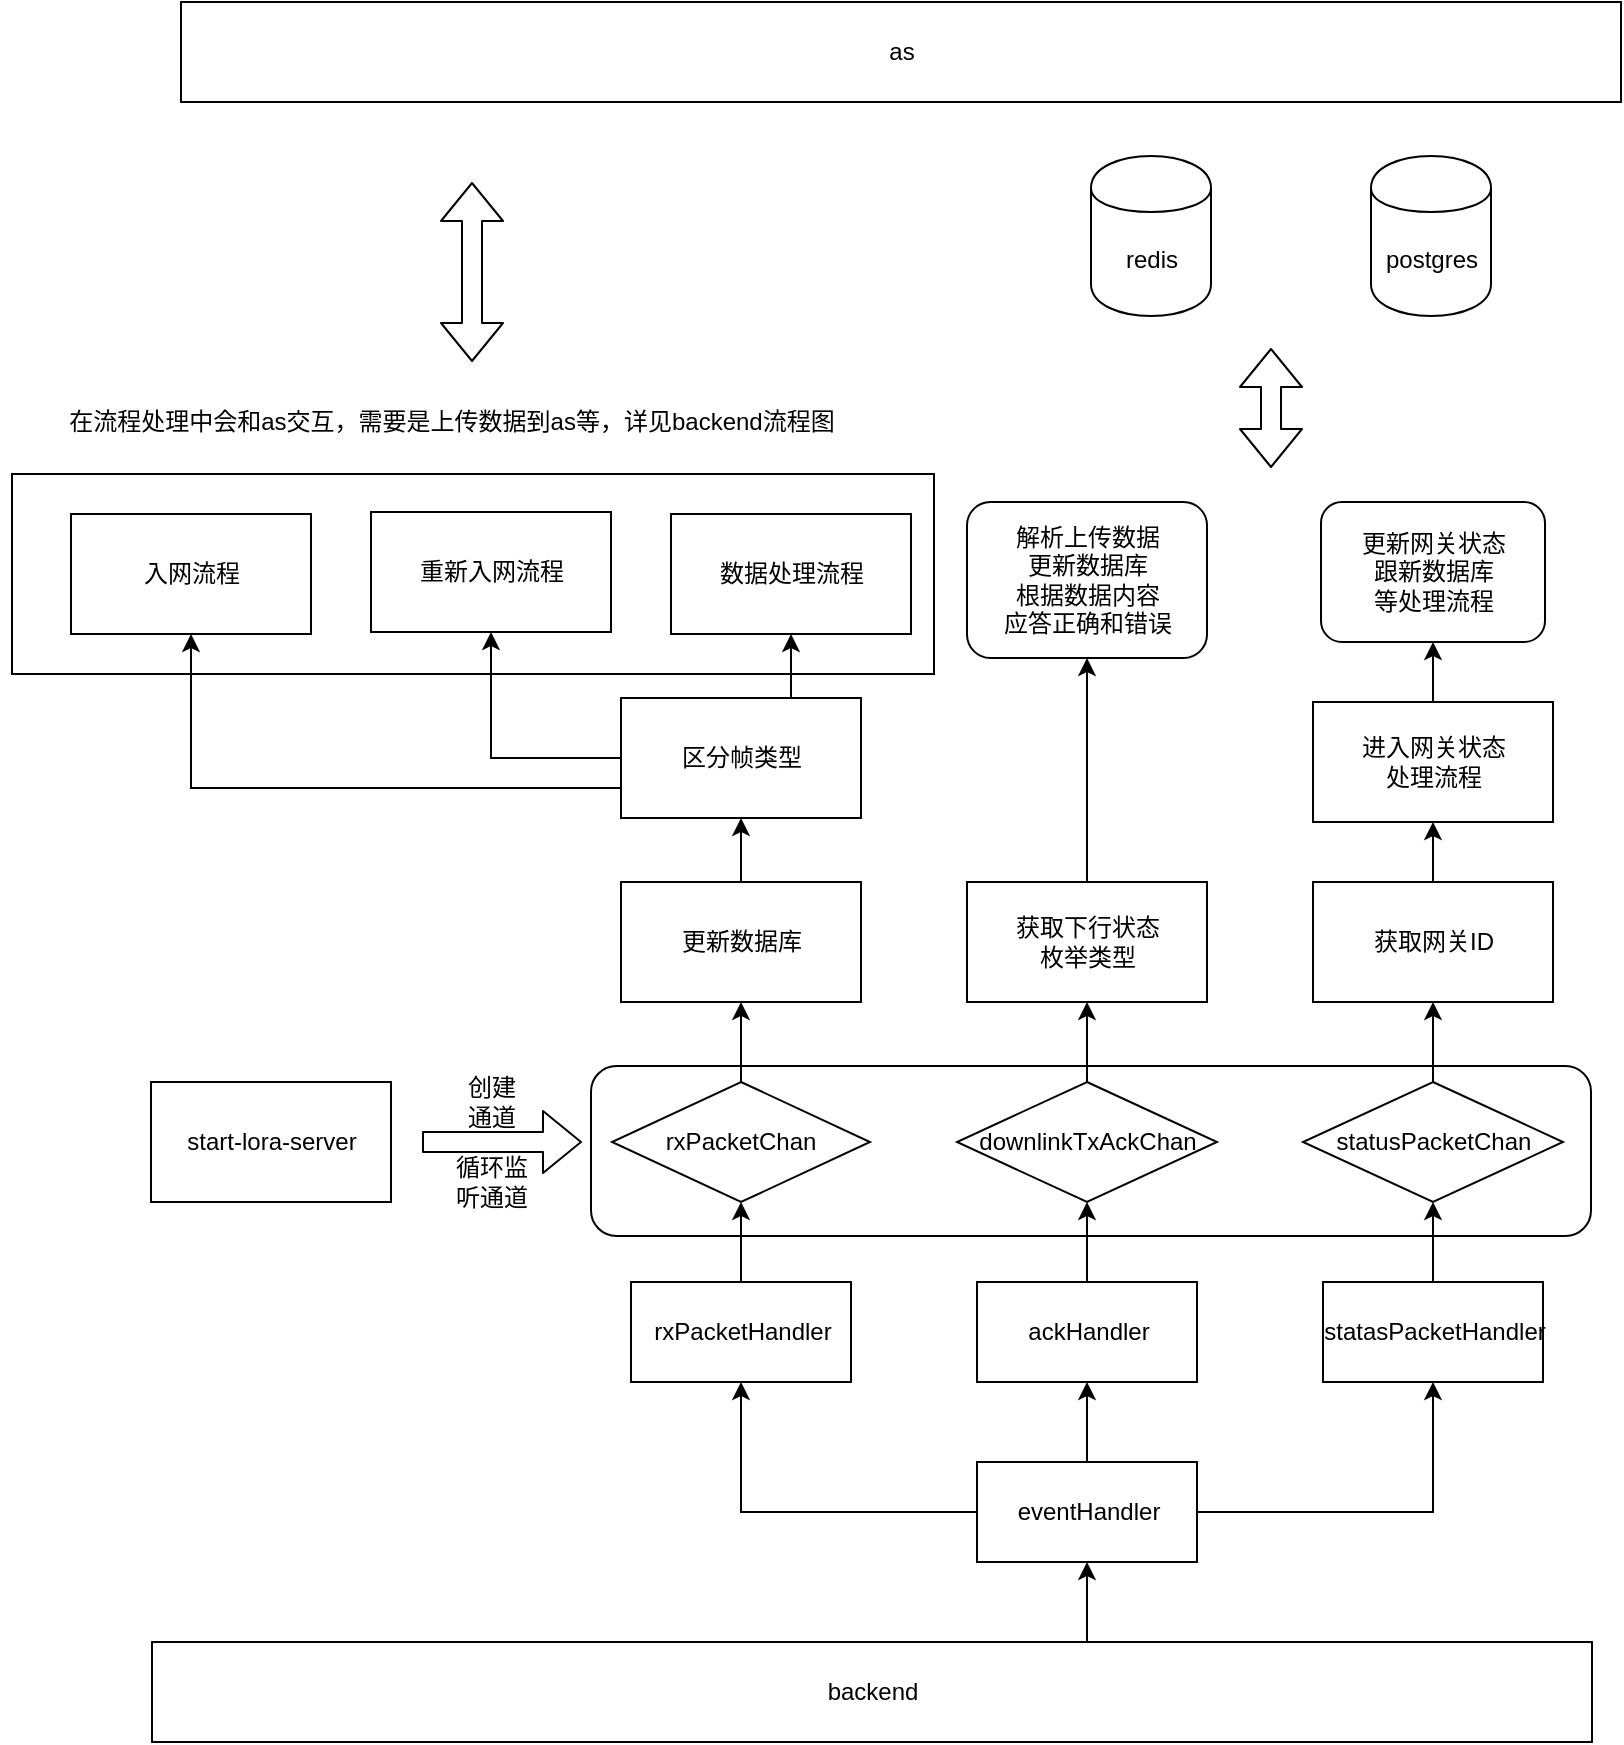 <mxfile version="12.2.4" pages="1"><diagram id="NWJJYk2jfreVnnPZ_aZE" name="Page-1"><mxGraphModel dx="1765" dy="592" grid="1" gridSize="10" guides="1" tooltips="1" connect="1" arrows="1" fold="1" page="1" pageScale="1" pageWidth="827" pageHeight="1169" math="0" shadow="0"><root><mxCell id="0"/><mxCell id="1" parent="0"/><mxCell id="62" value="" style="rounded=0;whiteSpace=wrap;html=1;" parent="1" vertex="1"><mxGeometry x="-810" y="336" width="461" height="100" as="geometry"/></mxCell><mxCell id="28" value="" style="rounded=1;whiteSpace=wrap;html=1;" parent="1" vertex="1"><mxGeometry x="-520.5" y="632" width="500" height="85" as="geometry"/></mxCell><mxCell id="67" style="edgeStyle=orthogonalEdgeStyle;rounded=0;orthogonalLoop=1;jettySize=auto;html=1;exitX=0.5;exitY=0;exitDx=0;exitDy=0;entryX=0.5;entryY=1;entryDx=0;entryDy=0;" parent="1" source="5" target="9" edge="1"><mxGeometry relative="1" as="geometry"><Array as="points"><mxPoint x="-273" y="920"/></Array></mxGeometry></mxCell><mxCell id="5" value="backend" style="html=1;" parent="1" vertex="1"><mxGeometry x="-740" y="920" width="720" height="50" as="geometry"/></mxCell><mxCell id="25" style="edgeStyle=orthogonalEdgeStyle;rounded=0;orthogonalLoop=1;jettySize=auto;html=1;exitX=0.5;exitY=0;exitDx=0;exitDy=0;entryX=0.5;entryY=1;entryDx=0;entryDy=0;" parent="1" source="8" target="18" edge="1"><mxGeometry relative="1" as="geometry"/></mxCell><mxCell id="8" value="rxPacketHandler" style="html=1;" parent="1" vertex="1"><mxGeometry x="-500.5" y="740" width="110" height="50" as="geometry"/></mxCell><mxCell id="13" style="edgeStyle=orthogonalEdgeStyle;rounded=0;orthogonalLoop=1;jettySize=auto;html=1;exitX=0;exitY=0.5;exitDx=0;exitDy=0;entryX=0.5;entryY=1;entryDx=0;entryDy=0;" parent="1" source="9" target="8" edge="1"><mxGeometry relative="1" as="geometry"/></mxCell><mxCell id="14" style="edgeStyle=orthogonalEdgeStyle;rounded=0;orthogonalLoop=1;jettySize=auto;html=1;exitX=1;exitY=0.5;exitDx=0;exitDy=0;entryX=0.5;entryY=1;entryDx=0;entryDy=0;" parent="1" source="9" target="11" edge="1"><mxGeometry relative="1" as="geometry"/></mxCell><mxCell id="15" style="edgeStyle=orthogonalEdgeStyle;rounded=0;orthogonalLoop=1;jettySize=auto;html=1;exitX=0.5;exitY=0;exitDx=0;exitDy=0;entryX=0.5;entryY=1;entryDx=0;entryDy=0;" parent="1" source="9" target="10" edge="1"><mxGeometry relative="1" as="geometry"/></mxCell><mxCell id="9" value="eventHandler" style="html=1;" parent="1" vertex="1"><mxGeometry x="-327.5" y="830" width="110" height="50" as="geometry"/></mxCell><mxCell id="26" style="edgeStyle=orthogonalEdgeStyle;rounded=0;orthogonalLoop=1;jettySize=auto;html=1;exitX=0.5;exitY=0;exitDx=0;exitDy=0;entryX=0.5;entryY=1;entryDx=0;entryDy=0;" parent="1" source="10" target="20" edge="1"><mxGeometry relative="1" as="geometry"/></mxCell><mxCell id="10" value="ackHandler" style="html=1;" parent="1" vertex="1"><mxGeometry x="-327.5" y="740" width="110" height="50" as="geometry"/></mxCell><mxCell id="27" style="edgeStyle=orthogonalEdgeStyle;rounded=0;orthogonalLoop=1;jettySize=auto;html=1;exitX=0.5;exitY=0;exitDx=0;exitDy=0;entryX=0.5;entryY=1;entryDx=0;entryDy=0;" parent="1" source="11" target="19" edge="1"><mxGeometry relative="1" as="geometry"/></mxCell><mxCell id="11" value="statasPacketHandler" style="html=1;" parent="1" vertex="1"><mxGeometry x="-154.5" y="740" width="110" height="50" as="geometry"/></mxCell><mxCell id="52" style="edgeStyle=orthogonalEdgeStyle;rounded=0;orthogonalLoop=1;jettySize=auto;html=1;exitX=0.5;exitY=0;exitDx=0;exitDy=0;entryX=0.5;entryY=1;entryDx=0;entryDy=0;" parent="1" source="18" target="51" edge="1"><mxGeometry relative="1" as="geometry"/></mxCell><mxCell id="18" value="&lt;span style=&quot;white-space: normal&quot;&gt;rxPacketChan&lt;/span&gt;" style="rhombus;whiteSpace=wrap;html=1;" parent="1" vertex="1"><mxGeometry x="-510" y="640" width="129" height="60" as="geometry"/></mxCell><mxCell id="34" style="edgeStyle=orthogonalEdgeStyle;rounded=0;orthogonalLoop=1;jettySize=auto;html=1;exitX=0.5;exitY=0;exitDx=0;exitDy=0;entryX=0.5;entryY=1;entryDx=0;entryDy=0;" parent="1" source="19" target="32" edge="1"><mxGeometry relative="1" as="geometry"/></mxCell><mxCell id="19" value="statusPacketChan" style="rhombus;whiteSpace=wrap;html=1;" parent="1" vertex="1"><mxGeometry x="-164.5" y="640" width="130" height="60" as="geometry"/></mxCell><mxCell id="42" style="edgeStyle=orthogonalEdgeStyle;rounded=0;orthogonalLoop=1;jettySize=auto;html=1;exitX=0.5;exitY=0;exitDx=0;exitDy=0;entryX=0.5;entryY=1;entryDx=0;entryDy=0;" parent="1" source="20" target="39" edge="1"><mxGeometry relative="1" as="geometry"/></mxCell><mxCell id="20" value="downlinkTxAckChan" style="rhombus;whiteSpace=wrap;html=1;" parent="1" vertex="1"><mxGeometry x="-337.5" y="640" width="130" height="60" as="geometry"/></mxCell><mxCell id="23" value="start-lora-server" style="rounded=0;whiteSpace=wrap;html=1;" parent="1" vertex="1"><mxGeometry x="-740.5" y="640" width="120" height="60" as="geometry"/></mxCell><mxCell id="24" value="" style="shape=flexArrow;endArrow=classic;html=1;" parent="1" edge="1"><mxGeometry width="50" height="50" relative="1" as="geometry"><mxPoint x="-605" y="670" as="sourcePoint"/><mxPoint x="-525" y="670" as="targetPoint"/></mxGeometry></mxCell><mxCell id="29" value="循环监听通道" style="text;html=1;strokeColor=none;fillColor=none;align=center;verticalAlign=middle;whiteSpace=wrap;rounded=0;" parent="1" vertex="1"><mxGeometry x="-590.5" y="680" width="40" height="20" as="geometry"/></mxCell><mxCell id="30" value="创建&lt;br&gt;通道" style="text;html=1;strokeColor=none;fillColor=none;align=center;verticalAlign=middle;whiteSpace=wrap;rounded=0;" parent="1" vertex="1"><mxGeometry x="-590.5" y="640" width="40" height="20" as="geometry"/></mxCell><mxCell id="35" style="edgeStyle=orthogonalEdgeStyle;rounded=0;orthogonalLoop=1;jettySize=auto;html=1;exitX=0.5;exitY=0;exitDx=0;exitDy=0;entryX=0.5;entryY=1;entryDx=0;entryDy=0;" parent="1" source="32" target="33" edge="1"><mxGeometry relative="1" as="geometry"/></mxCell><mxCell id="32" value="获取网关ID" style="rounded=0;whiteSpace=wrap;html=1;" parent="1" vertex="1"><mxGeometry x="-159.5" y="540" width="120" height="60" as="geometry"/></mxCell><mxCell id="38" style="edgeStyle=orthogonalEdgeStyle;rounded=0;orthogonalLoop=1;jettySize=auto;html=1;exitX=0.5;exitY=0;exitDx=0;exitDy=0;entryX=0.5;entryY=1;entryDx=0;entryDy=0;" parent="1" source="33" target="37" edge="1"><mxGeometry relative="1" as="geometry"/></mxCell><mxCell id="33" value="进入网关状态&lt;br&gt;处理流程" style="rounded=0;whiteSpace=wrap;html=1;" parent="1" vertex="1"><mxGeometry x="-159.5" y="450" width="120" height="60" as="geometry"/></mxCell><mxCell id="37" value="更新网关状态&lt;br&gt;跟新数据库&lt;br&gt;等处理流程" style="rounded=1;whiteSpace=wrap;html=1;" parent="1" vertex="1"><mxGeometry x="-155.5" y="350" width="112" height="70" as="geometry"/></mxCell><mxCell id="46" style="edgeStyle=orthogonalEdgeStyle;rounded=0;orthogonalLoop=1;jettySize=auto;html=1;exitX=0.5;exitY=0;exitDx=0;exitDy=0;entryX=0.5;entryY=1;entryDx=0;entryDy=0;" parent="1" source="39" target="45" edge="1"><mxGeometry relative="1" as="geometry"/></mxCell><mxCell id="39" value="获取下行状态&lt;br&gt;枚举类型" style="rounded=0;whiteSpace=wrap;html=1;" parent="1" vertex="1"><mxGeometry x="-332.5" y="540" width="120" height="60" as="geometry"/></mxCell><mxCell id="45" value="解析上传数据&lt;br&gt;更新数据库&lt;br&gt;根据数据内容&lt;br&gt;应答正确和错误&lt;br&gt;" style="rounded=1;whiteSpace=wrap;html=1;" parent="1" vertex="1"><mxGeometry x="-332.5" y="350" width="120" height="78" as="geometry"/></mxCell><mxCell id="48" value="redis" style="shape=cylinder;whiteSpace=wrap;html=1;boundedLbl=1;backgroundOutline=1;" parent="1" vertex="1"><mxGeometry x="-270.5" y="177" width="60" height="80" as="geometry"/></mxCell><mxCell id="49" value="postgres" style="shape=cylinder;whiteSpace=wrap;html=1;boundedLbl=1;backgroundOutline=1;" parent="1" vertex="1"><mxGeometry x="-130.5" y="177" width="60" height="80" as="geometry"/></mxCell><mxCell id="50" value="" style="shape=flexArrow;endArrow=classic;startArrow=classic;html=1;" parent="1" edge="1"><mxGeometry width="50" height="50" relative="1" as="geometry"><mxPoint x="-180.5" y="333" as="sourcePoint"/><mxPoint x="-180.5" y="273" as="targetPoint"/></mxGeometry></mxCell><mxCell id="54" style="edgeStyle=orthogonalEdgeStyle;rounded=0;orthogonalLoop=1;jettySize=auto;html=1;exitX=0.5;exitY=0;exitDx=0;exitDy=0;entryX=0.5;entryY=1;entryDx=0;entryDy=0;" parent="1" source="51" target="53" edge="1"><mxGeometry relative="1" as="geometry"/></mxCell><mxCell id="51" value="更新数据库" style="rounded=0;whiteSpace=wrap;html=1;" parent="1" vertex="1"><mxGeometry x="-505.5" y="540" width="120" height="60" as="geometry"/></mxCell><mxCell id="58" style="edgeStyle=orthogonalEdgeStyle;rounded=0;orthogonalLoop=1;jettySize=auto;html=1;exitX=0.75;exitY=0;exitDx=0;exitDy=0;entryX=0.5;entryY=1;entryDx=0;entryDy=0;" parent="1" source="53" target="55" edge="1"><mxGeometry relative="1" as="geometry"/></mxCell><mxCell id="60" value="" style="edgeStyle=orthogonalEdgeStyle;rounded=0;orthogonalLoop=1;jettySize=auto;html=1;" parent="1" source="53" target="56" edge="1"><mxGeometry relative="1" as="geometry"><mxPoint x="-585.5" y="478" as="targetPoint"/></mxGeometry></mxCell><mxCell id="61" style="edgeStyle=orthogonalEdgeStyle;rounded=0;orthogonalLoop=1;jettySize=auto;html=1;exitX=0;exitY=0.75;exitDx=0;exitDy=0;entryX=0.5;entryY=1;entryDx=0;entryDy=0;" parent="1" source="53" target="57" edge="1"><mxGeometry relative="1" as="geometry"/></mxCell><mxCell id="53" value="区分帧类型" style="rounded=0;whiteSpace=wrap;html=1;" parent="1" vertex="1"><mxGeometry x="-505.5" y="448" width="120" height="60" as="geometry"/></mxCell><mxCell id="55" value="数据处理流程" style="rounded=0;whiteSpace=wrap;html=1;" parent="1" vertex="1"><mxGeometry x="-480.5" y="356" width="120" height="60" as="geometry"/></mxCell><mxCell id="56" value="重新入网流程" style="rounded=0;whiteSpace=wrap;html=1;" parent="1" vertex="1"><mxGeometry x="-630.5" y="355" width="120" height="60" as="geometry"/></mxCell><mxCell id="57" value="入网流程" style="rounded=0;whiteSpace=wrap;html=1;" parent="1" vertex="1"><mxGeometry x="-780.5" y="356" width="120" height="60" as="geometry"/></mxCell><mxCell id="63" value="在流程处理中会和as交互，需要是上传数据到as等，详见backend流程图" style="text;html=1;strokeColor=none;fillColor=none;align=center;verticalAlign=middle;whiteSpace=wrap;rounded=0;" parent="1" vertex="1"><mxGeometry x="-815.5" y="300" width="450" height="20" as="geometry"/></mxCell><mxCell id="64" value="as" style="rounded=0;whiteSpace=wrap;html=1;" parent="1" vertex="1"><mxGeometry x="-725.5" y="100" width="720" height="50" as="geometry"/></mxCell><mxCell id="66" value="" style="shape=flexArrow;endArrow=classic;startArrow=classic;html=1;" parent="1" edge="1"><mxGeometry width="50" height="50" relative="1" as="geometry"><mxPoint x="-580" y="280" as="sourcePoint"/><mxPoint x="-580" y="190" as="targetPoint"/></mxGeometry></mxCell></root></mxGraphModel></diagram></mxfile>